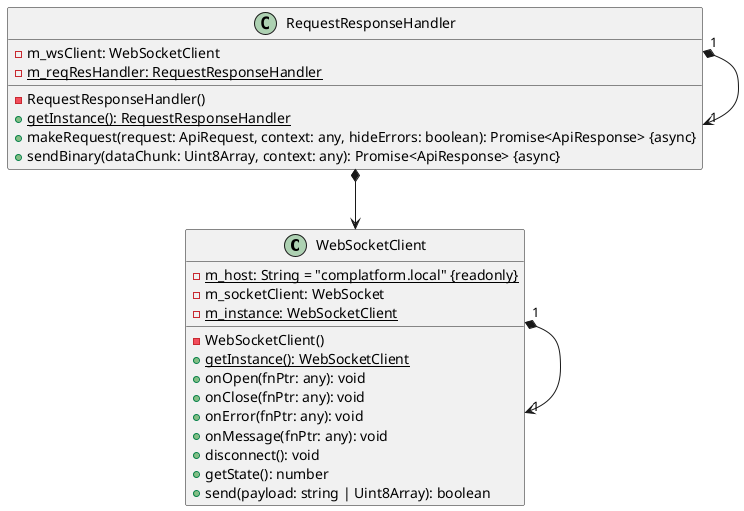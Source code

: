 @startuml
class WebSocketClient
{
    - {static} m_host: String = "complatform.local" {readonly}
    - m_socketClient: WebSocket
    - {static} m_instance: WebSocketClient
    - WebSocketClient()
    + {static} getInstance(): WebSocketClient
    + onOpen(fnPtr: any): void
    + onClose(fnPtr: any): void
    + onError(fnPtr: any): void
    + onMessage(fnPtr: any): void
    + disconnect(): void
    + getState(): number
    + send(payload: string | Uint8Array): boolean
}
WebSocketClient "1" *--> "1" WebSocketClient

class RequestResponseHandler
{
    - m_wsClient: WebSocketClient
    - {static} m_reqResHandler: RequestResponseHandler
    - RequestResponseHandler()
    + {static} getInstance(): RequestResponseHandler
    + makeRequest(request: ApiRequest, context: any, hideErrors: boolean): Promise<ApiResponse> {async}
    + sendBinary(dataChunk: Uint8Array, context: any): Promise<ApiResponse> {async}
}
RequestResponseHandler *--> WebSocketClient
RequestResponseHandler "1" *--> "1" RequestResponseHandler
@enduml

